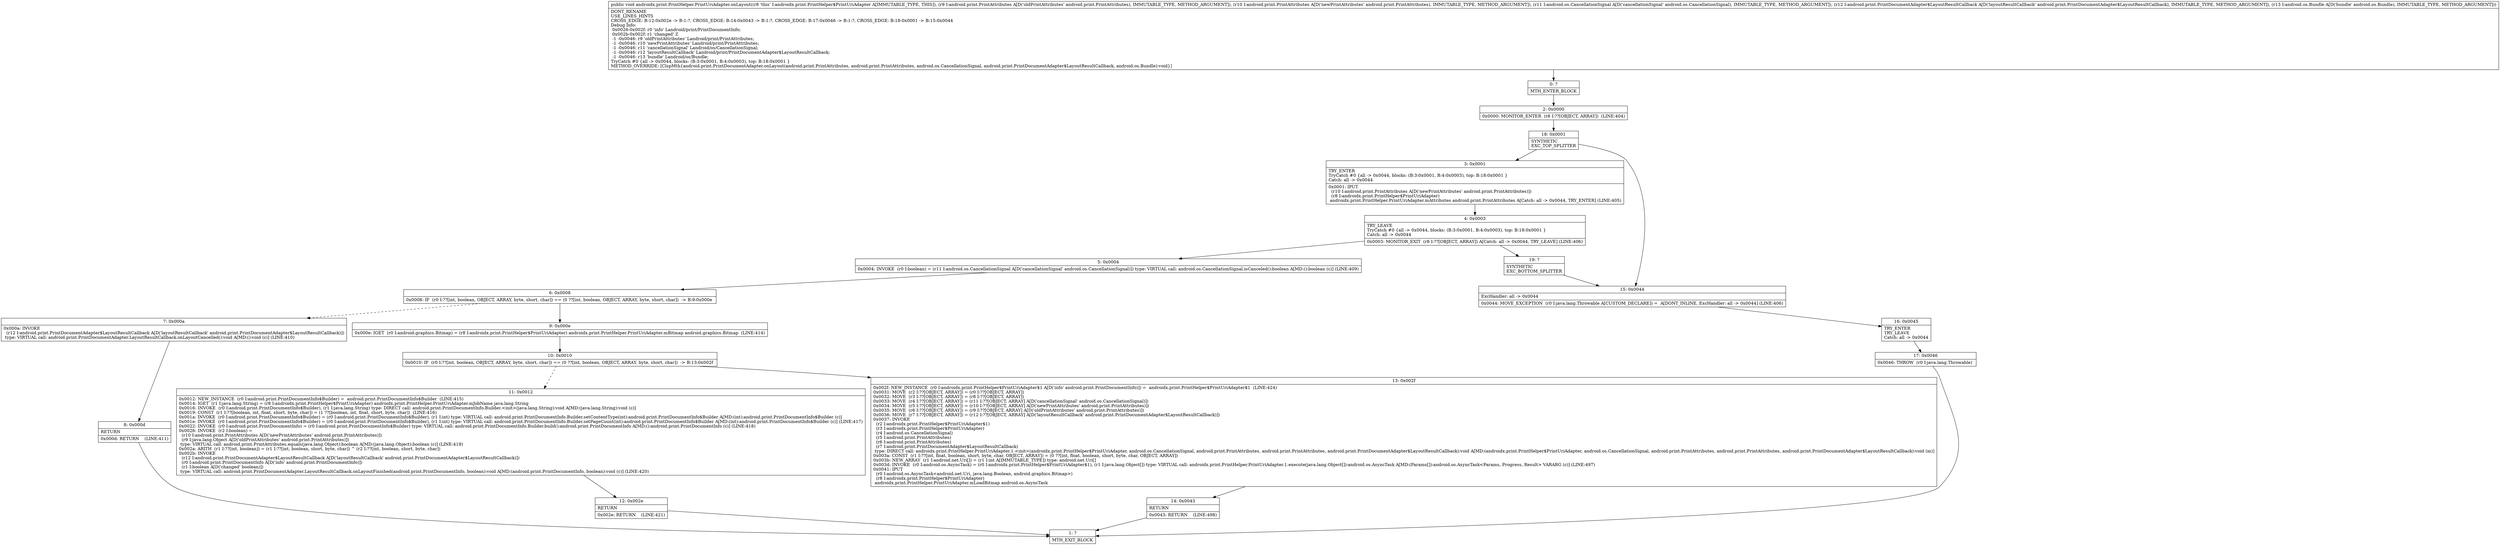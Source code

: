 digraph "CFG forandroidx.print.PrintHelper.PrintUriAdapter.onLayout(Landroid\/print\/PrintAttributes;Landroid\/print\/PrintAttributes;Landroid\/os\/CancellationSignal;Landroid\/print\/PrintDocumentAdapter$LayoutResultCallback;Landroid\/os\/Bundle;)V" {
Node_0 [shape=record,label="{0\:\ ?|MTH_ENTER_BLOCK\l}"];
Node_2 [shape=record,label="{2\:\ 0x0000|0x0000: MONITOR_ENTER  (r8 I:??[OBJECT, ARRAY])  (LINE:404)\l}"];
Node_18 [shape=record,label="{18\:\ 0x0001|SYNTHETIC\lEXC_TOP_SPLITTER\l}"];
Node_3 [shape=record,label="{3\:\ 0x0001|TRY_ENTER\lTryCatch #0 \{all \-\> 0x0044, blocks: (B:3:0x0001, B:4:0x0003), top: B:18:0x0001 \}\lCatch: all \-\> 0x0044\l|0x0001: IPUT  \l  (r10 I:android.print.PrintAttributes A[D('newPrintAttributes' android.print.PrintAttributes)])\l  (r8 I:androidx.print.PrintHelper$PrintUriAdapter)\l androidx.print.PrintHelper.PrintUriAdapter.mAttributes android.print.PrintAttributes A[Catch: all \-\> 0x0044, TRY_ENTER] (LINE:405)\l}"];
Node_4 [shape=record,label="{4\:\ 0x0003|TRY_LEAVE\lTryCatch #0 \{all \-\> 0x0044, blocks: (B:3:0x0001, B:4:0x0003), top: B:18:0x0001 \}\lCatch: all \-\> 0x0044\l|0x0003: MONITOR_EXIT  (r8 I:??[OBJECT, ARRAY]) A[Catch: all \-\> 0x0044, TRY_LEAVE] (LINE:406)\l}"];
Node_5 [shape=record,label="{5\:\ 0x0004|0x0004: INVOKE  (r0 I:boolean) = (r11 I:android.os.CancellationSignal A[D('cancellationSignal' android.os.CancellationSignal)]) type: VIRTUAL call: android.os.CancellationSignal.isCanceled():boolean A[MD:():boolean (c)] (LINE:409)\l}"];
Node_6 [shape=record,label="{6\:\ 0x0008|0x0008: IF  (r0 I:??[int, boolean, OBJECT, ARRAY, byte, short, char]) == (0 ??[int, boolean, OBJECT, ARRAY, byte, short, char])  \-\> B:9:0x000e \l}"];
Node_7 [shape=record,label="{7\:\ 0x000a|0x000a: INVOKE  \l  (r12 I:android.print.PrintDocumentAdapter$LayoutResultCallback A[D('layoutResultCallback' android.print.PrintDocumentAdapter$LayoutResultCallback)])\l type: VIRTUAL call: android.print.PrintDocumentAdapter.LayoutResultCallback.onLayoutCancelled():void A[MD:():void (c)] (LINE:410)\l}"];
Node_8 [shape=record,label="{8\:\ 0x000d|RETURN\l|0x000d: RETURN    (LINE:411)\l}"];
Node_1 [shape=record,label="{1\:\ ?|MTH_EXIT_BLOCK\l}"];
Node_9 [shape=record,label="{9\:\ 0x000e|0x000e: IGET  (r0 I:android.graphics.Bitmap) = (r8 I:androidx.print.PrintHelper$PrintUriAdapter) androidx.print.PrintHelper.PrintUriAdapter.mBitmap android.graphics.Bitmap  (LINE:414)\l}"];
Node_10 [shape=record,label="{10\:\ 0x0010|0x0010: IF  (r0 I:??[int, boolean, OBJECT, ARRAY, byte, short, char]) == (0 ??[int, boolean, OBJECT, ARRAY, byte, short, char])  \-\> B:13:0x002f \l}"];
Node_11 [shape=record,label="{11\:\ 0x0012|0x0012: NEW_INSTANCE  (r0 I:android.print.PrintDocumentInfo$Builder) =  android.print.PrintDocumentInfo$Builder  (LINE:415)\l0x0014: IGET  (r1 I:java.lang.String) = (r8 I:androidx.print.PrintHelper$PrintUriAdapter) androidx.print.PrintHelper.PrintUriAdapter.mJobName java.lang.String \l0x0016: INVOKE  (r0 I:android.print.PrintDocumentInfo$Builder), (r1 I:java.lang.String) type: DIRECT call: android.print.PrintDocumentInfo.Builder.\<init\>(java.lang.String):void A[MD:(java.lang.String):void (c)]\l0x0019: CONST  (r1 I:??[boolean, int, float, short, byte, char]) = (1 ??[boolean, int, float, short, byte, char])  (LINE:416)\l0x001a: INVOKE  (r0 I:android.print.PrintDocumentInfo$Builder) = (r0 I:android.print.PrintDocumentInfo$Builder), (r1 I:int) type: VIRTUAL call: android.print.PrintDocumentInfo.Builder.setContentType(int):android.print.PrintDocumentInfo$Builder A[MD:(int):android.print.PrintDocumentInfo$Builder (c)]\l0x001e: INVOKE  (r0 I:android.print.PrintDocumentInfo$Builder) = (r0 I:android.print.PrintDocumentInfo$Builder), (r1 I:int) type: VIRTUAL call: android.print.PrintDocumentInfo.Builder.setPageCount(int):android.print.PrintDocumentInfo$Builder A[MD:(int):android.print.PrintDocumentInfo$Builder (c)] (LINE:417)\l0x0022: INVOKE  (r0 I:android.print.PrintDocumentInfo) = (r0 I:android.print.PrintDocumentInfo$Builder) type: VIRTUAL call: android.print.PrintDocumentInfo.Builder.build():android.print.PrintDocumentInfo A[MD:():android.print.PrintDocumentInfo (c)] (LINE:418)\l0x0026: INVOKE  (r2 I:boolean) = \l  (r10 I:android.print.PrintAttributes A[D('newPrintAttributes' android.print.PrintAttributes)])\l  (r9 I:java.lang.Object A[D('oldPrintAttributes' android.print.PrintAttributes)])\l type: VIRTUAL call: android.print.PrintAttributes.equals(java.lang.Object):boolean A[MD:(java.lang.Object):boolean (c)] (LINE:419)\l0x002a: ARITH  (r1 I:??[int, boolean]) = (r1 I:??[int, boolean, short, byte, char]) ^ (r2 I:??[int, boolean, short, byte, char]) \l0x002b: INVOKE  \l  (r12 I:android.print.PrintDocumentAdapter$LayoutResultCallback A[D('layoutResultCallback' android.print.PrintDocumentAdapter$LayoutResultCallback)])\l  (r0 I:android.print.PrintDocumentInfo A[D('info' android.print.PrintDocumentInfo)])\l  (r1 I:boolean A[D('changed' boolean)])\l type: VIRTUAL call: android.print.PrintDocumentAdapter.LayoutResultCallback.onLayoutFinished(android.print.PrintDocumentInfo, boolean):void A[MD:(android.print.PrintDocumentInfo, boolean):void (c)] (LINE:420)\l}"];
Node_12 [shape=record,label="{12\:\ 0x002e|RETURN\l|0x002e: RETURN    (LINE:421)\l}"];
Node_13 [shape=record,label="{13\:\ 0x002f|0x002f: NEW_INSTANCE  (r0 I:androidx.print.PrintHelper$PrintUriAdapter$1 A[D('info' android.print.PrintDocumentInfo)]) =  androidx.print.PrintHelper$PrintUriAdapter$1  (LINE:424)\l0x0031: MOVE  (r2 I:??[OBJECT, ARRAY]) = (r0 I:??[OBJECT, ARRAY]) \l0x0032: MOVE  (r3 I:??[OBJECT, ARRAY]) = (r8 I:??[OBJECT, ARRAY]) \l0x0033: MOVE  (r4 I:??[OBJECT, ARRAY]) = (r11 I:??[OBJECT, ARRAY] A[D('cancellationSignal' android.os.CancellationSignal)]) \l0x0034: MOVE  (r5 I:??[OBJECT, ARRAY]) = (r10 I:??[OBJECT, ARRAY] A[D('newPrintAttributes' android.print.PrintAttributes)]) \l0x0035: MOVE  (r6 I:??[OBJECT, ARRAY]) = (r9 I:??[OBJECT, ARRAY] A[D('oldPrintAttributes' android.print.PrintAttributes)]) \l0x0036: MOVE  (r7 I:??[OBJECT, ARRAY]) = (r12 I:??[OBJECT, ARRAY] A[D('layoutResultCallback' android.print.PrintDocumentAdapter$LayoutResultCallback)]) \l0x0037: INVOKE  \l  (r2 I:androidx.print.PrintHelper$PrintUriAdapter$1)\l  (r3 I:androidx.print.PrintHelper$PrintUriAdapter)\l  (r4 I:android.os.CancellationSignal)\l  (r5 I:android.print.PrintAttributes)\l  (r6 I:android.print.PrintAttributes)\l  (r7 I:android.print.PrintDocumentAdapter$LayoutResultCallback)\l type: DIRECT call: androidx.print.PrintHelper.PrintUriAdapter.1.\<init\>(androidx.print.PrintHelper$PrintUriAdapter, android.os.CancellationSignal, android.print.PrintAttributes, android.print.PrintAttributes, android.print.PrintDocumentAdapter$LayoutResultCallback):void A[MD:(androidx.print.PrintHelper$PrintUriAdapter, android.os.CancellationSignal, android.print.PrintAttributes, android.print.PrintAttributes, android.print.PrintDocumentAdapter$LayoutResultCallback):void (m)]\l0x003a: CONST  (r1 I:??[int, float, boolean, short, byte, char, OBJECT, ARRAY]) = (0 ??[int, float, boolean, short, byte, char, OBJECT, ARRAY]) \l0x003b: NEW_ARRAY  (r1 I:android.net.Uri[]) = (r1 I:int A[IMMUTABLE_TYPE]) type: android.net.Uri[] \l0x003d: INVOKE  (r0 I:android.os.AsyncTask) = (r0 I:androidx.print.PrintHelper$PrintUriAdapter$1), (r1 I:java.lang.Object[]) type: VIRTUAL call: androidx.print.PrintHelper.PrintUriAdapter.1.execute(java.lang.Object[]):android.os.AsyncTask A[MD:(Params[]):android.os.AsyncTask\<Params, Progress, Result\> VARARG (c)] (LINE:497)\l0x0041: IPUT  \l  (r0 I:android.os.AsyncTask\<android.net.Uri, java.lang.Boolean, android.graphics.Bitmap\>)\l  (r8 I:androidx.print.PrintHelper$PrintUriAdapter)\l androidx.print.PrintHelper.PrintUriAdapter.mLoadBitmap android.os.AsyncTask \l}"];
Node_14 [shape=record,label="{14\:\ 0x0043|RETURN\l|0x0043: RETURN    (LINE:498)\l}"];
Node_19 [shape=record,label="{19\:\ ?|SYNTHETIC\lEXC_BOTTOM_SPLITTER\l}"];
Node_15 [shape=record,label="{15\:\ 0x0044|ExcHandler: all \-\> 0x0044\l|0x0044: MOVE_EXCEPTION  (r0 I:java.lang.Throwable A[CUSTOM_DECLARE]) =  A[DONT_INLINE, ExcHandler: all \-\> 0x0044] (LINE:406)\l}"];
Node_16 [shape=record,label="{16\:\ 0x0045|TRY_ENTER\lTRY_LEAVE\lCatch: all \-\> 0x0044\l}"];
Node_17 [shape=record,label="{17\:\ 0x0046|0x0046: THROW  (r0 I:java.lang.Throwable) \l}"];
MethodNode[shape=record,label="{public void androidx.print.PrintHelper.PrintUriAdapter.onLayout((r8 'this' I:androidx.print.PrintHelper$PrintUriAdapter A[IMMUTABLE_TYPE, THIS]), (r9 I:android.print.PrintAttributes A[D('oldPrintAttributes' android.print.PrintAttributes), IMMUTABLE_TYPE, METHOD_ARGUMENT]), (r10 I:android.print.PrintAttributes A[D('newPrintAttributes' android.print.PrintAttributes), IMMUTABLE_TYPE, METHOD_ARGUMENT]), (r11 I:android.os.CancellationSignal A[D('cancellationSignal' android.os.CancellationSignal), IMMUTABLE_TYPE, METHOD_ARGUMENT]), (r12 I:android.print.PrintDocumentAdapter$LayoutResultCallback A[D('layoutResultCallback' android.print.PrintDocumentAdapter$LayoutResultCallback), IMMUTABLE_TYPE, METHOD_ARGUMENT]), (r13 I:android.os.Bundle A[D('bundle' android.os.Bundle), IMMUTABLE_TYPE, METHOD_ARGUMENT]))  | DONT_RENAME\lUSE_LINES_HINTS\lCROSS_EDGE: B:12:0x002e \-\> B:1:?, CROSS_EDGE: B:14:0x0043 \-\> B:1:?, CROSS_EDGE: B:17:0x0046 \-\> B:1:?, CROSS_EDGE: B:18:0x0001 \-\> B:15:0x0044\lDebug Info:\l  0x0026\-0x002f: r0 'info' Landroid\/print\/PrintDocumentInfo;\l  0x002b\-0x002f: r1 'changed' Z\l  \-1 \-0x0046: r9 'oldPrintAttributes' Landroid\/print\/PrintAttributes;\l  \-1 \-0x0046: r10 'newPrintAttributes' Landroid\/print\/PrintAttributes;\l  \-1 \-0x0046: r11 'cancellationSignal' Landroid\/os\/CancellationSignal;\l  \-1 \-0x0046: r12 'layoutResultCallback' Landroid\/print\/PrintDocumentAdapter$LayoutResultCallback;\l  \-1 \-0x0046: r13 'bundle' Landroid\/os\/Bundle;\lTryCatch #0 \{all \-\> 0x0044, blocks: (B:3:0x0001, B:4:0x0003), top: B:18:0x0001 \}\lMETHOD_OVERRIDE: [ClspMth\{android.print.PrintDocumentAdapter.onLayout(android.print.PrintAttributes, android.print.PrintAttributes, android.os.CancellationSignal, android.print.PrintDocumentAdapter$LayoutResultCallback, android.os.Bundle):void\}]\l}"];
MethodNode -> Node_0;Node_0 -> Node_2;
Node_2 -> Node_18;
Node_18 -> Node_3;
Node_18 -> Node_15;
Node_3 -> Node_4;
Node_4 -> Node_5;
Node_4 -> Node_19;
Node_5 -> Node_6;
Node_6 -> Node_7[style=dashed];
Node_6 -> Node_9;
Node_7 -> Node_8;
Node_8 -> Node_1;
Node_9 -> Node_10;
Node_10 -> Node_11[style=dashed];
Node_10 -> Node_13;
Node_11 -> Node_12;
Node_12 -> Node_1;
Node_13 -> Node_14;
Node_14 -> Node_1;
Node_19 -> Node_15;
Node_15 -> Node_16;
Node_16 -> Node_17;
Node_17 -> Node_1;
}

